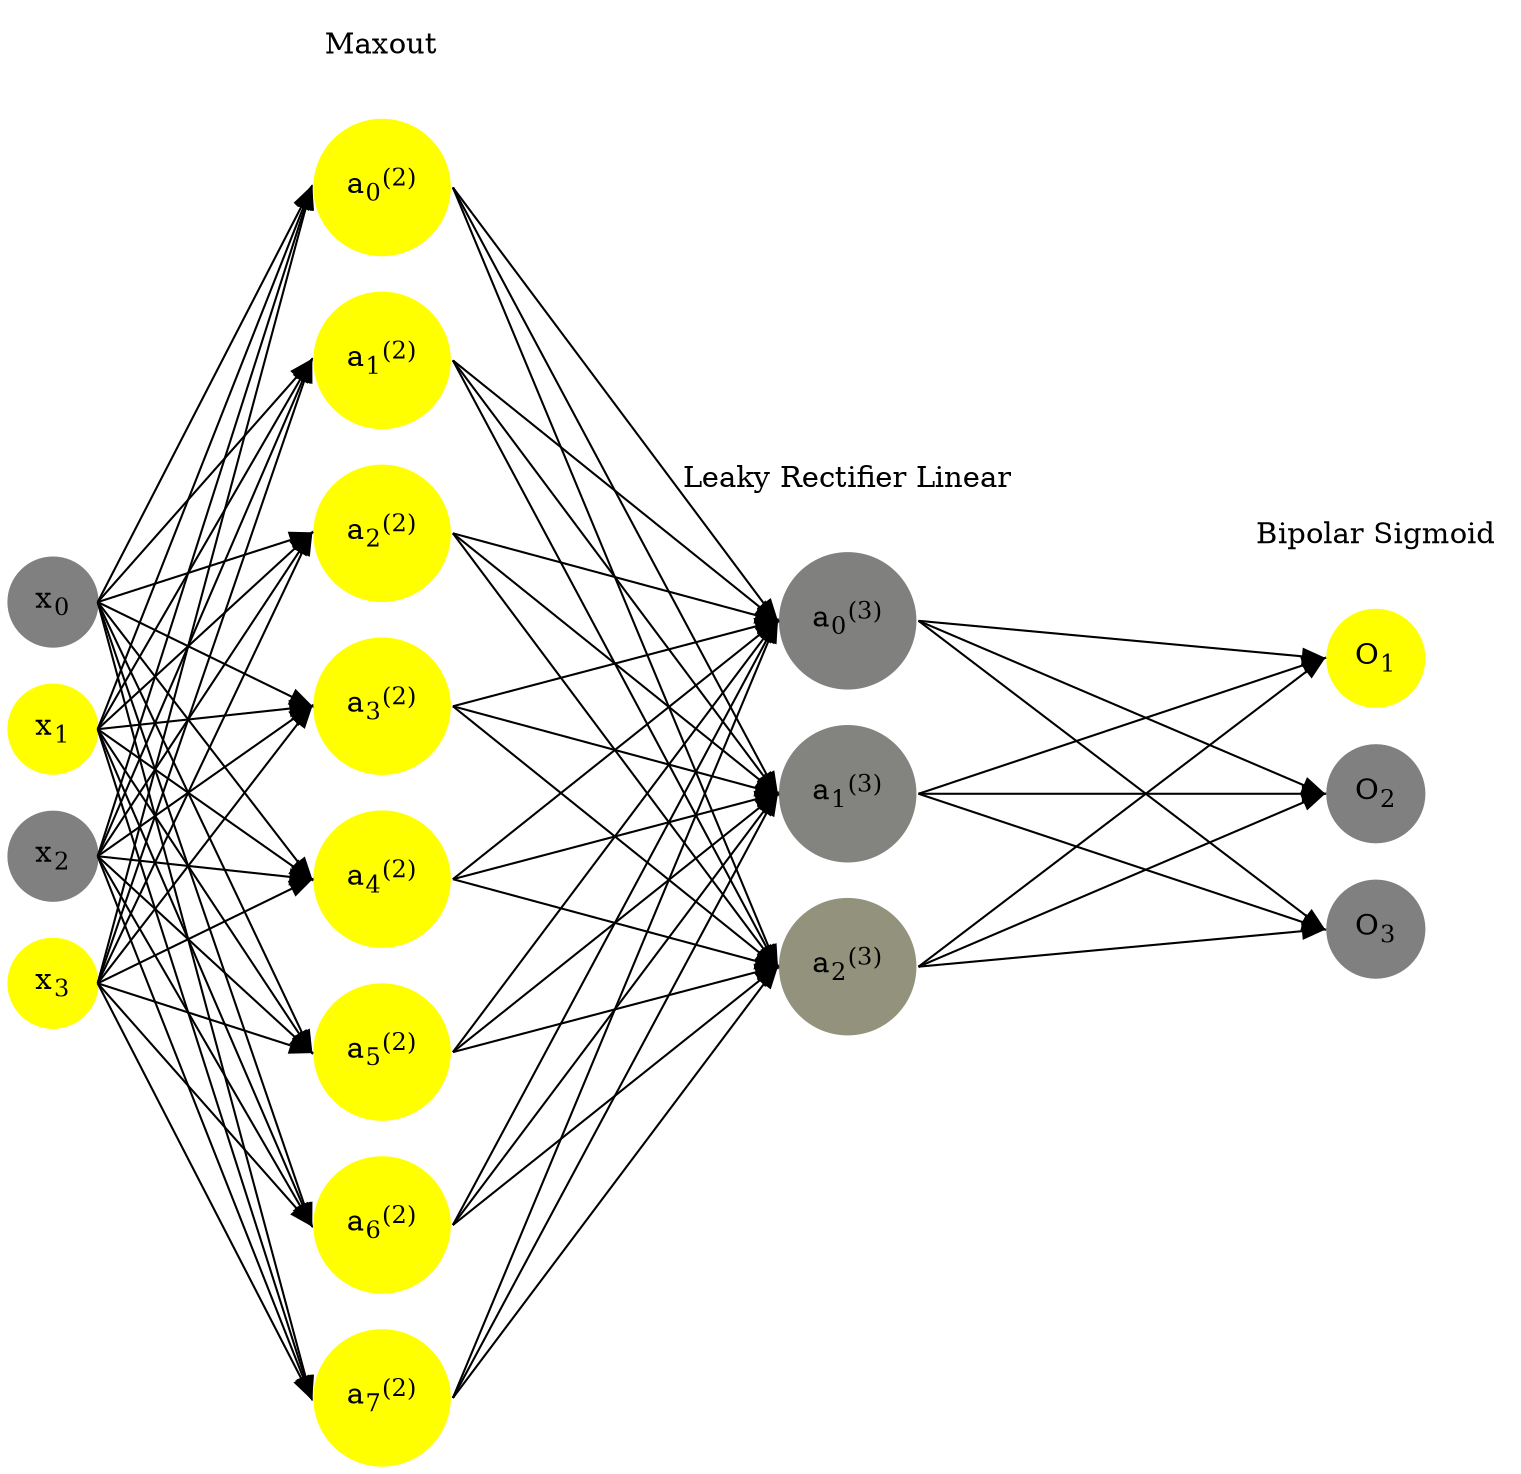 digraph G {
	rankdir = LR;
	splines=false;
	edge[style=invis];
	ranksep= 1.4;
	{
	node [shape=circle, color="0.1667, 0.0, 0.5", style=filled, fillcolor="0.1667, 0.0, 0.5"];
	x0 [label=<x<sub>0</sub>>];
	}
	{
	node [shape=circle, color="0.1667, 1.0, 1.0", style=filled, fillcolor="0.1667, 1.0, 1.0"];
	x1 [label=<x<sub>1</sub>>];
	}
	{
	node [shape=circle, color="0.1667, 0.0, 0.5", style=filled, fillcolor="0.1667, 0.0, 0.5"];
	x2 [label=<x<sub>2</sub>>];
	}
	{
	node [shape=circle, color="0.1667, 1.0, 1.0", style=filled, fillcolor="0.1667, 1.0, 1.0"];
	x3 [label=<x<sub>3</sub>>];
	}
	{
	node [shape=circle, color="0.1667, 1.837814, 1.418907", style=filled, fillcolor="0.1667, 1.837814, 1.418907"];
	a02 [label=<a<sub>0</sub><sup>(2)</sup>>];
	}
	{
	node [shape=circle, color="0.1667, 1.837814, 1.418907", style=filled, fillcolor="0.1667, 1.837814, 1.418907"];
	a12 [label=<a<sub>1</sub><sup>(2)</sup>>];
	}
	{
	node [shape=circle, color="0.1667, 1.837814, 1.418907", style=filled, fillcolor="0.1667, 1.837814, 1.418907"];
	a22 [label=<a<sub>2</sub><sup>(2)</sup>>];
	}
	{
	node [shape=circle, color="0.1667, 1.837814, 1.418907", style=filled, fillcolor="0.1667, 1.837814, 1.418907"];
	a32 [label=<a<sub>3</sub><sup>(2)</sup>>];
	}
	{
	node [shape=circle, color="0.1667, 1.837814, 1.418907", style=filled, fillcolor="0.1667, 1.837814, 1.418907"];
	a42 [label=<a<sub>4</sub><sup>(2)</sup>>];
	}
	{
	node [shape=circle, color="0.1667, 1.837814, 1.418907", style=filled, fillcolor="0.1667, 1.837814, 1.418907"];
	a52 [label=<a<sub>5</sub><sup>(2)</sup>>];
	}
	{
	node [shape=circle, color="0.1667, 1.837814, 1.418907", style=filled, fillcolor="0.1667, 1.837814, 1.418907"];
	a62 [label=<a<sub>6</sub><sup>(2)</sup>>];
	}
	{
	node [shape=circle, color="0.1667, 1.837814, 1.418907", style=filled, fillcolor="0.1667, 1.837814, 1.418907"];
	a72 [label=<a<sub>7</sub><sup>(2)</sup>>];
	}
	{
	node [shape=circle, color="0.1667, 0.004692, 0.502346", style=filled, fillcolor="0.1667, 0.004692, 0.502346"];
	a03 [label=<a<sub>0</sub><sup>(3)</sup>>];
	}
	{
	node [shape=circle, color="0.1667, 0.024706, 0.512353", style=filled, fillcolor="0.1667, 0.024706, 0.512353"];
	a13 [label=<a<sub>1</sub><sup>(3)</sup>>];
	}
	{
	node [shape=circle, color="0.1667, 0.145285, 0.572642", style=filled, fillcolor="0.1667, 0.145285, 0.572642"];
	a23 [label=<a<sub>2</sub><sup>(3)</sup>>];
	}
	{
	node [shape=circle, color="0.1667, 1.0, 1.0", style=filled, fillcolor="0.1667, 1.0, 1.0"];
	O1 [label=<O<sub>1</sub>>];
	}
	{
	node [shape=circle, color="0.1667, 0.0, 0.5", style=filled, fillcolor="0.1667, 0.0, 0.5"];
	O2 [label=<O<sub>2</sub>>];
	}
	{
	node [shape=circle, color="0.1667, 0.0, 0.5", style=filled, fillcolor="0.1667, 0.0, 0.5"];
	O3 [label=<O<sub>3</sub>>];
	}
	{
	rank=same;
	x0->x1->x2->x3;
	}
	{
	rank=same;
	a02->a12->a22->a32->a42->a52->a62->a72;
	}
	{
	rank=same;
	a03->a13->a23;
	}
	{
	rank=same;
	O1->O2->O3;
	}
	l1 [shape=plaintext,label="Maxout"];
	l1->a02;
	{rank=same; l1;a02};
	l2 [shape=plaintext,label="Leaky Rectifier Linear"];
	l2->a03;
	{rank=same; l2;a03};
	l3 [shape=plaintext,label="Bipolar Sigmoid"];
	l3->O1;
	{rank=same; l3;O1};
edge[style=solid, tailport=e, headport=w];
	{x0;x1;x2;x3} -> {a02;a12;a22;a32;a42;a52;a62;a72};
	{a02;a12;a22;a32;a42;a52;a62;a72} -> {a03;a13;a23};
	{a03;a13;a23} -> {O1,O2,O3};
}